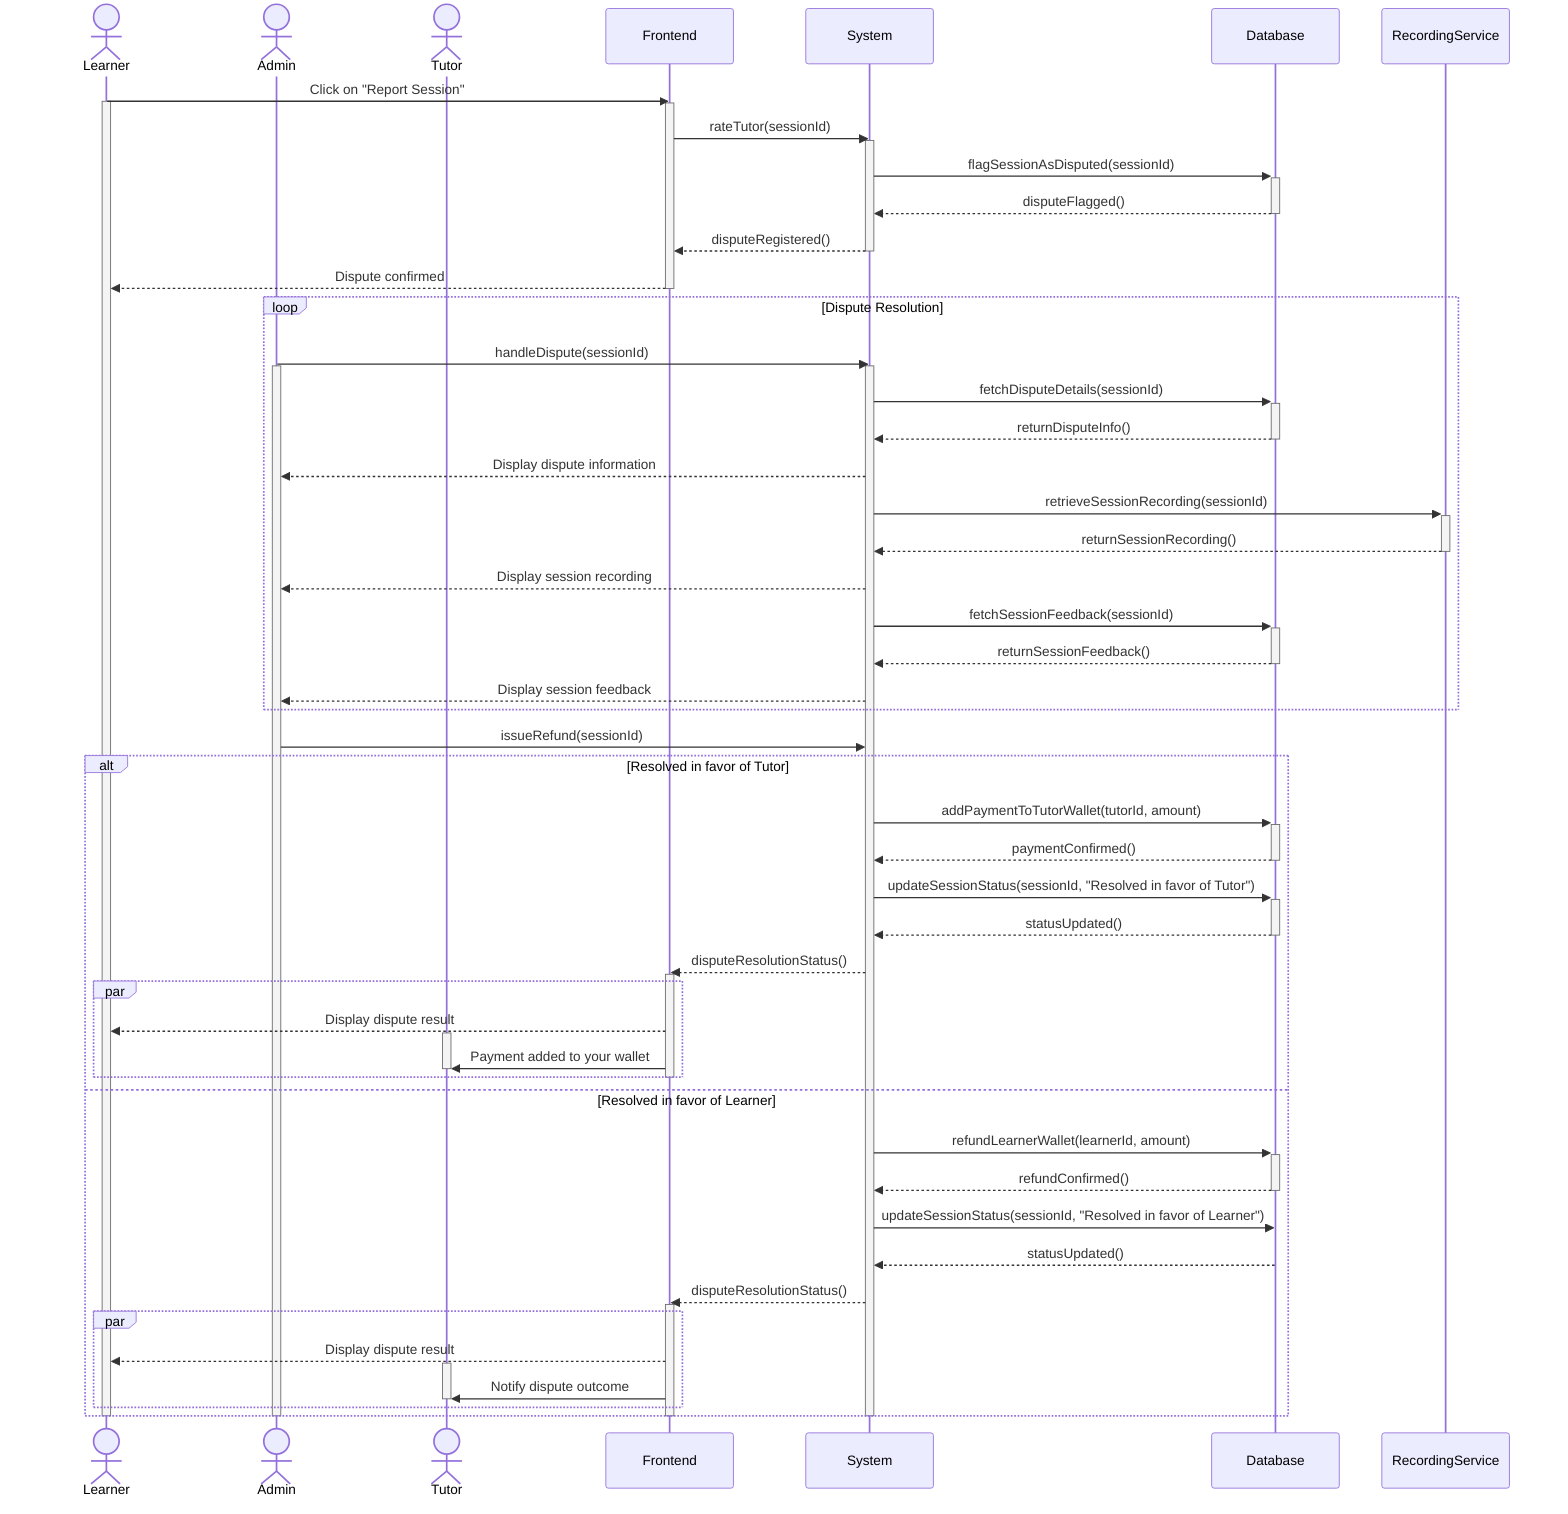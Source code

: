 sequenceDiagram
    actor Learner
    actor Admin
    actor Tutor
    participant Frontend
    participant System
    participant Database
    participant RecordingService

    Learner->>Frontend: Click on "Report Session"
    activate Learner
    activate Frontend
    Frontend->>System: rateTutor(sessionId)
    activate System
    System->>+Database: flagSessionAsDisputed(sessionId)
    Database-->>-System: disputeFlagged()
    System-->>Frontend: disputeRegistered()
    deactivate System
    Frontend-->>Learner: Dispute confirmed
    deactivate Frontend

    loop Dispute Resolution
        Admin->>System: handleDispute(sessionId)
        activate System
        activate Admin
        System->>+Database: fetchDisputeDetails(sessionId)
        Database-->>-System: returnDisputeInfo()
        System-->>Admin: Display dispute information
        System->>+RecordingService: retrieveSessionRecording(sessionId)
        RecordingService-->>-System: returnSessionRecording()
        System-->>Admin: Display session recording

        System->>+Database: fetchSessionFeedback(sessionId)
        Database-->>-System: returnSessionFeedback()
        System-->>Admin: Display session feedback
    end

    Admin->>System: issueRefund(sessionId)
    alt Resolved in favor of Tutor
        System->>+Database: addPaymentToTutorWallet(tutorId, amount)
        Database-->>-System: paymentConfirmed()
        System->>+Database: updateSessionStatus(sessionId, "Resolved in favor of Tutor")
        Database-->>-System: statusUpdated()
        System-->>Frontend: disputeResolutionStatus()
        activate Frontend

        par
            Frontend-->>Learner: Display dispute result
            activate Tutor
            Frontend->>Tutor: Payment added to your wallet
            deactivate Tutor
        end
        deactivate Frontend
    else Resolved in favor of Learner
        System->>+Database: refundLearnerWallet(learnerId, amount)
        Database-->>-System: refundConfirmed()
        System->>Database: updateSessionStatus(sessionId, "Resolved in favor of Learner")
        Database-->>System: statusUpdated()
        System-->>Frontend: disputeResolutionStatus()
        activate Frontend

        par
            Frontend-->>Learner: Display dispute result
            activate Tutor
            Frontend->>Tutor: Notify dispute outcome
            deactivate Tutor
        end
    end
    deactivate System
    deactivate Frontend
    deactivate Admin
    deactivate Learner